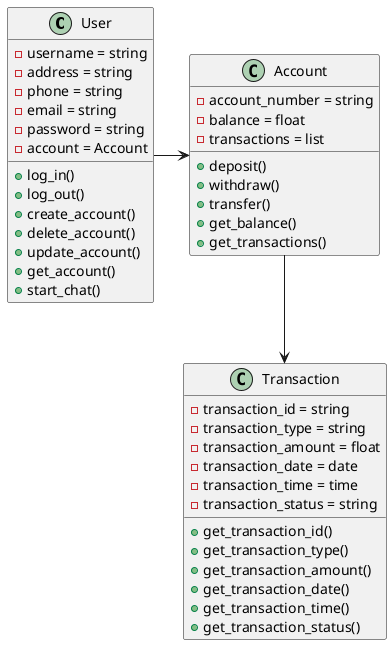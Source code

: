 @startuml bank_helper

'''Class diagram of a Bank Assistant that use a server-client architecture'''

class User {
    - username = string
    - address = string
    - phone = string
    - email = string
    - password = string
    - account = Account
    + log_in()
    + log_out()
    + create_account()
    + delete_account()
    + update_account()
    + get_account()
    + start_chat()
}

class Account {
    - account_number = string
    - balance = float
    - transactions = list
    + deposit()
    + withdraw()
    + transfer()
    + get_balance()
    + get_transactions()
}

class Transaction {
    - transaction_id = string
    - transaction_type = string
    - transaction_amount = float
    - transaction_date = date
    - transaction_time = time
    - transaction_status = string
    + get_transaction_id()
    + get_transaction_type()
    + get_transaction_amount()
    + get_transaction_date()
    + get_transaction_time()
    + get_transaction_status()
}

User --r--> Account
Account -d-> Transaction

@enduml